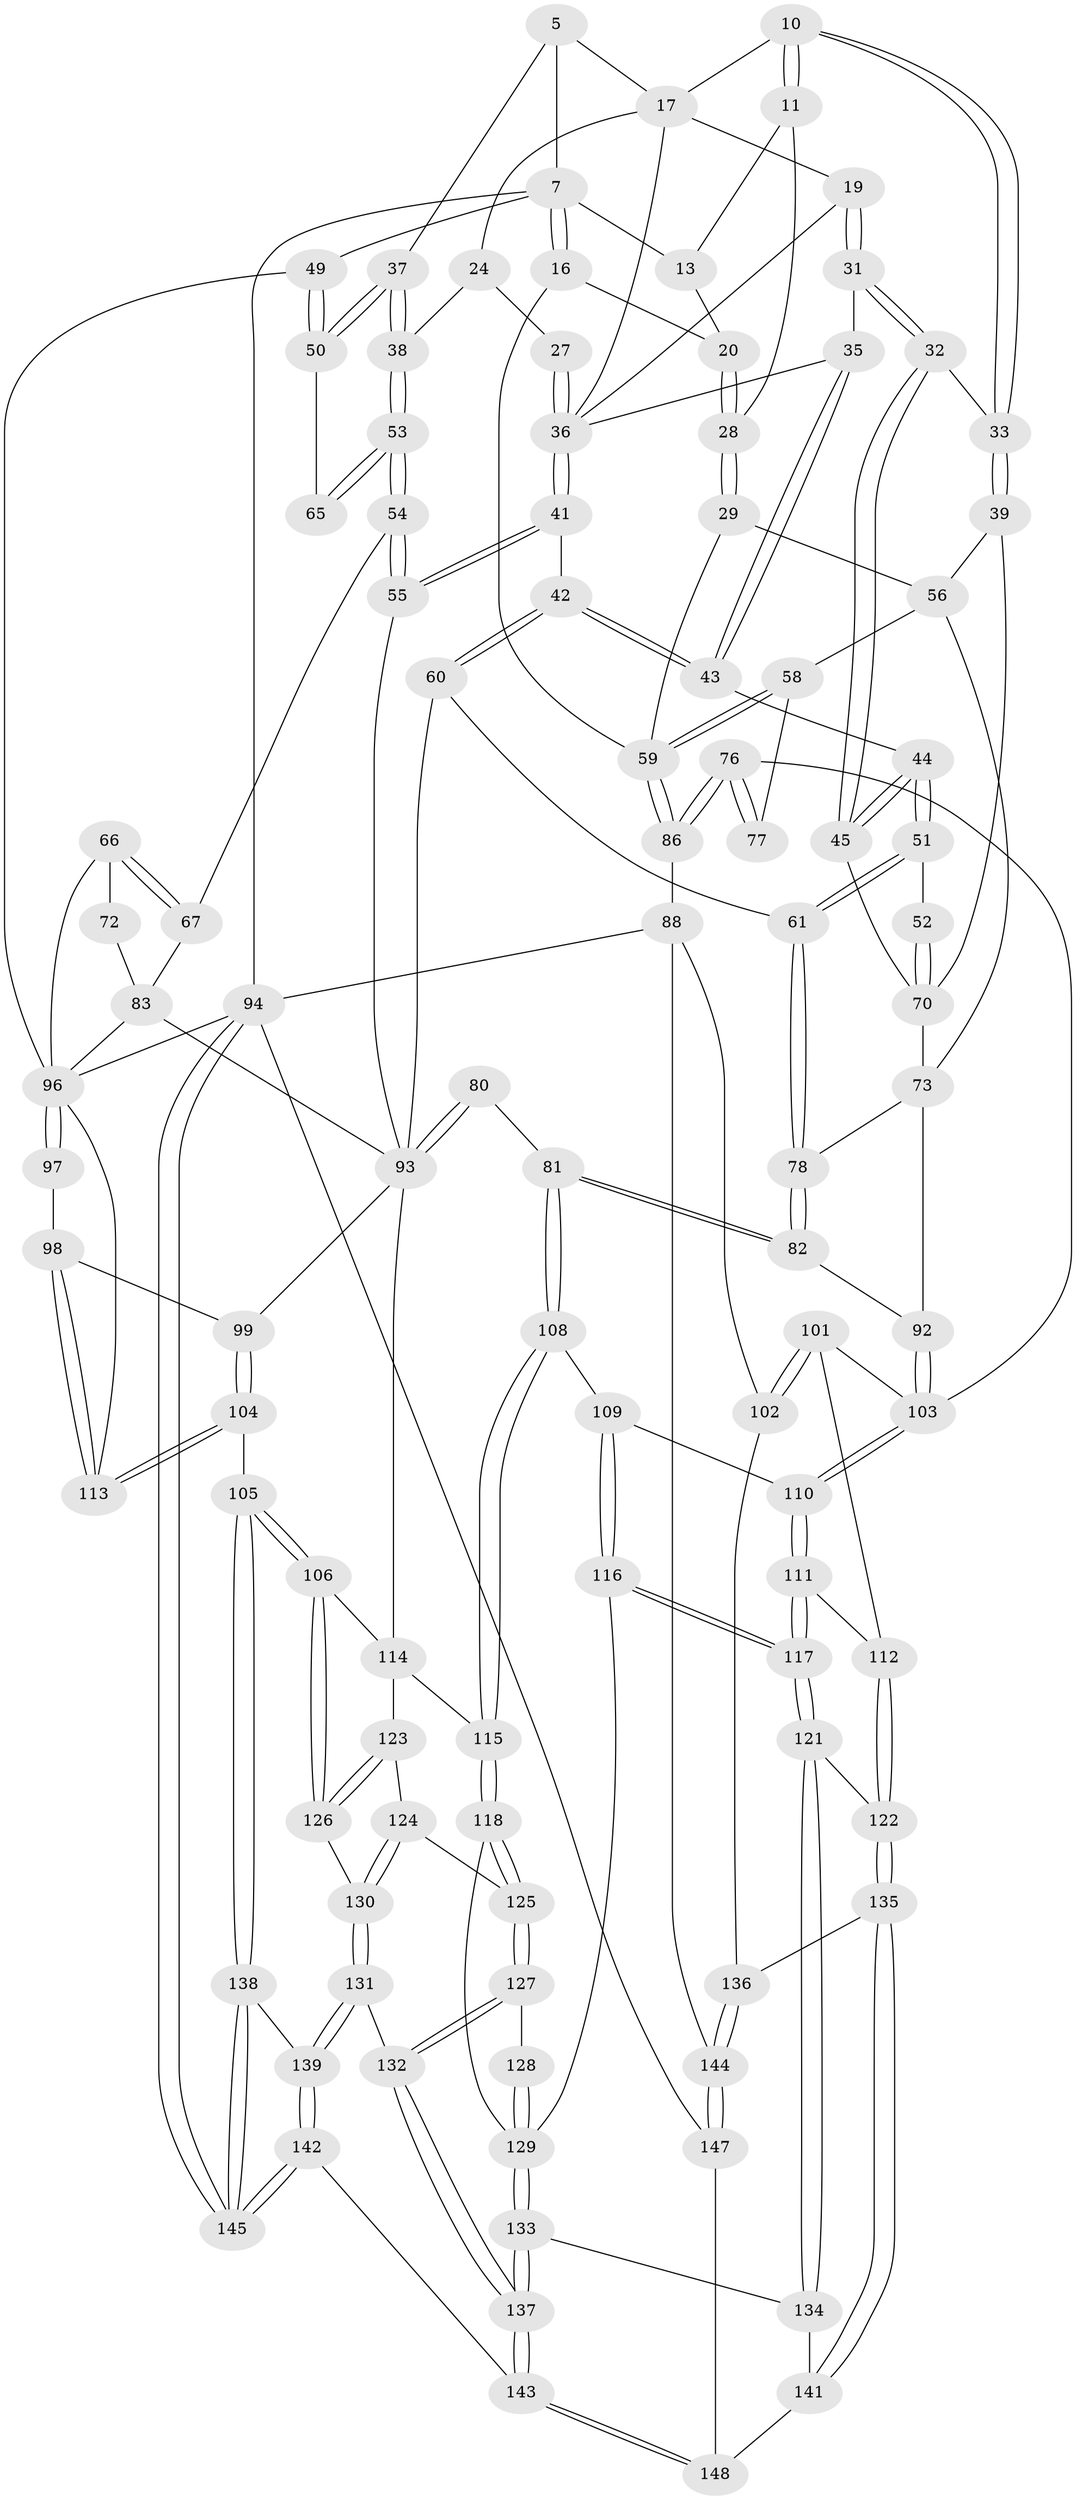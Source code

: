 // original degree distribution, {3: 0.033783783783783786, 5: 0.5337837837837838, 6: 0.22972972972972974, 4: 0.20270270270270271}
// Generated by graph-tools (version 1.1) at 2025/06/03/04/25 22:06:17]
// undirected, 103 vertices, 238 edges
graph export_dot {
graph [start="1"]
  node [color=gray90,style=filled];
  5 [pos="+1+0"];
  7 [pos="+0+0",super="+6"];
  10 [pos="+0.3231581158299849+0.10035512672337385"];
  11 [pos="+0.30765089863906053+0.0915939850847812"];
  13 [pos="+0.16073944610570048+0",super="+8+12"];
  16 [pos="+0+0",super="+15"];
  17 [pos="+0.5371391693977604+0",super="+3+4+9"];
  19 [pos="+0.4507053160469228+0.08246776459633029",super="+18"];
  20 [pos="+0.20237298793073205+0.08826629080421075",super="+14"];
  24 [pos="+0.6642790792117609+0.1720188890057059"];
  27 [pos="+0.6608172918443005+0.17314398684146007"];
  28 [pos="+0.21146109286872145+0.09805793535155145"];
  29 [pos="+0.18078668011167762+0.21439157572825682"];
  31 [pos="+0.44095528107789955+0.1296577263283115"];
  32 [pos="+0.3873399040486564+0.15645012526237956"];
  33 [pos="+0.33953725046656624+0.14330713513930088"];
  35 [pos="+0.5032504521873625+0.14080279065057685"];
  36 [pos="+0.6055070444984546+0.19816501907610123",super="+34+26+25"];
  37 [pos="+0.8099822106256758+0.18566496086103706",super="+22"];
  38 [pos="+0.7708498551230839+0.22320833351639485",super="+23+21"];
  39 [pos="+0.2574726351808699+0.22559811830763626"];
  41 [pos="+0.5918452582658048+0.21911546943485774"];
  42 [pos="+0.5841817664438497+0.22564493494194074"];
  43 [pos="+0.46671731785130166+0.2421394503965952"];
  44 [pos="+0.4356321343388108+0.2502662315371518"];
  45 [pos="+0.42128864828998114+0.23449772415558184"];
  49 [pos="+1+0"];
  50 [pos="+1+0.06170628293149852"];
  51 [pos="+0.44641899413896413+0.36997971327850754"];
  52 [pos="+0.41493664020431525+0.3731012938757855"];
  53 [pos="+0.7852791343653224+0.26810368422655206"];
  54 [pos="+0.7830759251214284+0.36091062993256273"];
  55 [pos="+0.6589402681970149+0.43748160418875226"];
  56 [pos="+0.17913086105963036+0.2943050614749957",super="+40"];
  58 [pos="+0.007806422499152687+0.3268643555859042",super="+57"];
  59 [pos="+0+0.2662343055349764",super="+48+30"];
  60 [pos="+0.4984265254248195+0.3911808114810536"];
  61 [pos="+0.45878568396690594+0.37657631432426886"];
  65 [pos="+0.9431392953732656+0.2678309545407175"];
  66 [pos="+0.953974041267201+0.3239568440624424",super="+62+63"];
  67 [pos="+0.8073185942275286+0.37971600589812704"];
  70 [pos="+0.336594496485893+0.39176716137138895",super="+47+46"];
  72 [pos="+1+0.38725512026427394"];
  73 [pos="+0.2921958632230978+0.43734078961938355",super="+71"];
  76 [pos="+0.13571083828239866+0.4592268905886389"];
  77 [pos="+0.13201368702605426+0.44461695483841635"];
  78 [pos="+0.3811247664002195+0.5278434387618204"];
  80 [pos="+0.5620851906101746+0.4839115623216407"];
  81 [pos="+0.47478772250674717+0.5942907116982734"];
  82 [pos="+0.39974929614430244+0.558395191606683"];
  83 [pos="+0.8843024745519992+0.49689148714915765",super="+79"];
  86 [pos="+0+0.5103692324299205"];
  88 [pos="+0+0.9152933421590317",super="+87"];
  92 [pos="+0.31127635363280726+0.5942506804069964",super="+74"];
  93 [pos="+0.7000827022629766+0.6879731470580878",super="+85+68+69"];
  94 [pos="+1+1",super="+89"];
  96 [pos="+1+0.67389371208239",super="+95+90+91"];
  97 [pos="+0.9114822146262503+0.6435930285655281"];
  98 [pos="+0.9104518549758144+0.645642865577035"];
  99 [pos="+0.8305336847199655+0.6158321723644005"];
  101 [pos="+0.07852079635979148+0.6797173864306609"];
  102 [pos="+0.05984863801273618+0.6907652029035416"];
  103 [pos="+0.2978141699846062+0.6502851893110457",super="+100"];
  104 [pos="+0.7870960651165804+0.765521531299314"];
  105 [pos="+0.7371959707627581+0.7564637977849458"];
  106 [pos="+0.7213586625832338+0.7434325379986187"];
  108 [pos="+0.47636538556863617+0.6382080038557217"];
  109 [pos="+0.35391843583041743+0.6922005145814407"];
  110 [pos="+0.2981325641878342+0.6515954500463018"];
  111 [pos="+0.2313695044504985+0.7136667197064439"];
  112 [pos="+0.22923107328276596+0.7139271429133082"];
  113 [pos="+0.8793594696094814+0.7954884640927541"];
  114 [pos="+0.50513289595622+0.6684048912500781",super="+107"];
  115 [pos="+0.48958985220055434+0.6601259278264172"];
  116 [pos="+0.33763296533858506+0.7582440433737874"];
  117 [pos="+0.32290036465676486+0.773119156439836"];
  118 [pos="+0.48092158821351505+0.6868745806914461"];
  121 [pos="+0.31224129981778953+0.8138237877678473"];
  122 [pos="+0.23497781206409804+0.8143591964625457"];
  123 [pos="+0.5394423776096213+0.7442091527532676"];
  124 [pos="+0.51619774337254+0.7911514246229356"];
  125 [pos="+0.4889832088022994+0.7895874592004818"];
  126 [pos="+0.5839736973182992+0.806551467298863"];
  127 [pos="+0.4801484329104995+0.8065920243806198"];
  128 [pos="+0.44307013165571013+0.8173793901522748"];
  129 [pos="+0.42327308726286256+0.8442142817589152",super="+120+119"];
  130 [pos="+0.5714880794844813+0.8240950451245044"];
  131 [pos="+0.5710034339703237+0.8253592787452931"];
  132 [pos="+0.519756437450614+0.8497530885189689"];
  133 [pos="+0.4137701952577523+0.868490595066768"];
  134 [pos="+0.3198068882056091+0.8321374195251343"];
  135 [pos="+0.18839149328061952+0.8364528919836385"];
  136 [pos="+0.16695924313422278+0.829500696308934"];
  137 [pos="+0.4554166230490211+0.9625281394245689"];
  138 [pos="+0.696883681963774+0.8620320414459546"];
  139 [pos="+0.5969416476622169+0.8892489157584841"];
  141 [pos="+0.2201558039344579+0.8972947379742449",super="+140"];
  142 [pos="+0.5234628986125414+1"];
  143 [pos="+0.4687749838894655+1"];
  144 [pos="+0.1402100439303807+0.8719215810295302"];
  145 [pos="+0.719954374116219+1"];
  147 [pos="+0.07043130808557004+1"];
  148 [pos="+0.39007575696220465+1",super="+146"];
  5 -- 17;
  5 -- 7;
  5 -- 37;
  7 -- 16;
  7 -- 16;
  7 -- 49;
  7 -- 94 [weight=2];
  7 -- 13;
  10 -- 11;
  10 -- 11;
  10 -- 33;
  10 -- 33;
  10 -- 17;
  11 -- 28;
  11 -- 13;
  13 -- 20 [weight=2];
  16 -- 59 [weight=2];
  16 -- 20;
  17 -- 24;
  17 -- 19 [weight=2];
  17 -- 36;
  19 -- 31;
  19 -- 31;
  19 -- 36;
  20 -- 28;
  20 -- 28;
  24 -- 27;
  24 -- 38;
  27 -- 36 [weight=2];
  27 -- 36;
  28 -- 29;
  28 -- 29;
  29 -- 59;
  29 -- 56;
  31 -- 32;
  31 -- 32;
  31 -- 35;
  32 -- 33;
  32 -- 45;
  32 -- 45;
  33 -- 39;
  33 -- 39;
  35 -- 43;
  35 -- 43;
  35 -- 36;
  36 -- 41;
  36 -- 41;
  37 -- 38 [weight=2];
  37 -- 38;
  37 -- 50;
  37 -- 50;
  38 -- 53;
  38 -- 53;
  39 -- 70;
  39 -- 56;
  41 -- 42;
  41 -- 55;
  41 -- 55;
  42 -- 43;
  42 -- 43;
  42 -- 60;
  42 -- 60;
  43 -- 44;
  44 -- 45;
  44 -- 45;
  44 -- 51;
  44 -- 51;
  45 -- 70;
  49 -- 50;
  49 -- 50;
  49 -- 96;
  50 -- 65;
  51 -- 52;
  51 -- 61;
  51 -- 61;
  52 -- 70 [weight=2];
  52 -- 70;
  53 -- 54;
  53 -- 54;
  53 -- 65;
  53 -- 65;
  54 -- 55;
  54 -- 55;
  54 -- 67;
  55 -- 93;
  56 -- 58;
  56 -- 73;
  58 -- 59;
  58 -- 59;
  58 -- 77 [weight=2];
  59 -- 86;
  59 -- 86;
  60 -- 61;
  60 -- 93;
  61 -- 78;
  61 -- 78;
  66 -- 67;
  66 -- 67;
  66 -- 72 [weight=2];
  66 -- 96;
  67 -- 83;
  70 -- 73;
  72 -- 83;
  73 -- 78;
  73 -- 92;
  76 -- 77;
  76 -- 77;
  76 -- 86;
  76 -- 86;
  76 -- 103;
  78 -- 82;
  78 -- 82;
  80 -- 81;
  80 -- 93 [weight=2];
  80 -- 93;
  81 -- 82;
  81 -- 82;
  81 -- 108;
  81 -- 108;
  82 -- 92;
  83 -- 93;
  83 -- 96;
  86 -- 88;
  88 -- 144;
  88 -- 94;
  88 -- 102;
  92 -- 103 [weight=2];
  92 -- 103;
  93 -- 99;
  93 -- 114;
  94 -- 145;
  94 -- 145;
  94 -- 147;
  94 -- 96;
  96 -- 97 [weight=2];
  96 -- 97;
  96 -- 113;
  97 -- 98;
  98 -- 99;
  98 -- 113;
  98 -- 113;
  99 -- 104;
  99 -- 104;
  101 -- 102;
  101 -- 102;
  101 -- 112;
  101 -- 103;
  102 -- 136;
  103 -- 110;
  103 -- 110;
  104 -- 105;
  104 -- 113;
  104 -- 113;
  105 -- 106;
  105 -- 106;
  105 -- 138;
  105 -- 138;
  106 -- 126;
  106 -- 126;
  106 -- 114;
  108 -- 109;
  108 -- 115;
  108 -- 115;
  109 -- 110;
  109 -- 116;
  109 -- 116;
  110 -- 111;
  110 -- 111;
  111 -- 112;
  111 -- 117;
  111 -- 117;
  112 -- 122;
  112 -- 122;
  114 -- 115;
  114 -- 123;
  115 -- 118;
  115 -- 118;
  116 -- 117;
  116 -- 117;
  116 -- 129;
  117 -- 121;
  117 -- 121;
  118 -- 125;
  118 -- 125;
  118 -- 129;
  121 -- 122;
  121 -- 134;
  121 -- 134;
  122 -- 135;
  122 -- 135;
  123 -- 124;
  123 -- 126;
  123 -- 126;
  124 -- 125;
  124 -- 130;
  124 -- 130;
  125 -- 127;
  125 -- 127;
  126 -- 130;
  127 -- 128;
  127 -- 132;
  127 -- 132;
  128 -- 129 [weight=2];
  128 -- 129;
  129 -- 133;
  129 -- 133;
  130 -- 131;
  130 -- 131;
  131 -- 132;
  131 -- 139;
  131 -- 139;
  132 -- 137;
  132 -- 137;
  133 -- 134;
  133 -- 137;
  133 -- 137;
  134 -- 141;
  135 -- 136;
  135 -- 141;
  135 -- 141;
  136 -- 144;
  136 -- 144;
  137 -- 143;
  137 -- 143;
  138 -- 139;
  138 -- 145;
  138 -- 145;
  139 -- 142;
  139 -- 142;
  141 -- 148 [weight=2];
  142 -- 143;
  142 -- 145;
  142 -- 145;
  143 -- 148;
  143 -- 148;
  144 -- 147;
  144 -- 147;
  147 -- 148;
}

